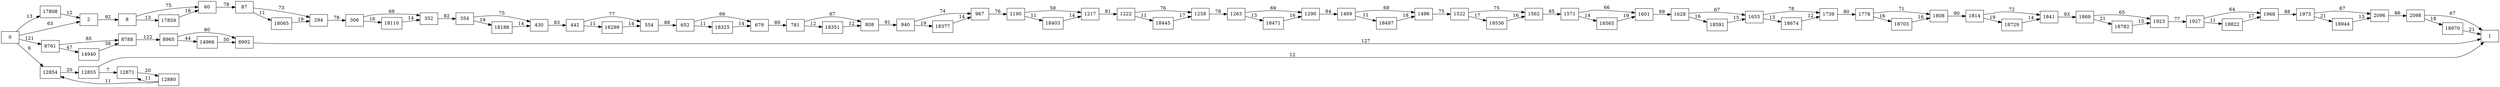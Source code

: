 digraph {
	graph [rankdir=LR]
	node [shape=rectangle]
	2 -> 8 [label=92]
	8 -> 60 [label=75]
	8 -> 17859 [label=13]
	60 -> 87 [label=78]
	87 -> 294 [label=73]
	87 -> 18065 [label=11]
	294 -> 306 [label=78]
	306 -> 352 [label=69]
	306 -> 18110 [label=16]
	352 -> 354 [label=82]
	354 -> 430 [label=75]
	354 -> 18188 [label=19]
	430 -> 442 [label=83]
	442 -> 554 [label=77]
	442 -> 18299 [label=11]
	554 -> 652 [label=88]
	652 -> 679 [label=66]
	652 -> 18325 [label=11]
	679 -> 781 [label=89]
	781 -> 808 [label=67]
	781 -> 18351 [label=12]
	808 -> 940 [label=91]
	940 -> 967 [label=74]
	940 -> 18377 [label=19]
	967 -> 1190 [label=76]
	1190 -> 1217 [label=59]
	1190 -> 18403 [label=11]
	1217 -> 1222 [label=81]
	1222 -> 1258 [label=76]
	1222 -> 18445 [label=11]
	1258 -> 1263 [label=78]
	1263 -> 1290 [label=69]
	1263 -> 18471 [label=13]
	1290 -> 1469 [label=84]
	1469 -> 1496 [label=68]
	1469 -> 18497 [label=11]
	1496 -> 1522 [label=75]
	1522 -> 1562 [label=75]
	1522 -> 18536 [label=17]
	1562 -> 1571 [label=85]
	1571 -> 1601 [label=66]
	1571 -> 18565 [label=14]
	1601 -> 1628 [label=89]
	1628 -> 1655 [label=67]
	1628 -> 18591 [label=16]
	1655 -> 1739 [label=78]
	1655 -> 18674 [label=13]
	1739 -> 1778 [label=80]
	1778 -> 1808 [label=71]
	1778 -> 18703 [label=16]
	1808 -> 1814 [label=90]
	1814 -> 1841 [label=72]
	1814 -> 18729 [label=19]
	1841 -> 1869 [label=93]
	1869 -> 1923 [label=65]
	1869 -> 18782 [label=21]
	1923 -> 1927 [label=77]
	1927 -> 1968 [label=64]
	1927 -> 18822 [label=11]
	1968 -> 1973 [label=88]
	1973 -> 2096 [label=67]
	1973 -> 18944 [label=21]
	2096 -> 2098 [label=86]
	2098 -> 1 [label=67]
	2098 -> 18970 [label=18]
	8761 -> 8788 [label=85]
	8761 -> 14940 [label=47]
	8788 -> 8965 [label=122]
	8965 -> 8992 [label=80]
	8965 -> 14966 [label=44]
	8992 -> 1 [label=127]
	12854 -> 12855 [label=20]
	12855 -> 12871 [label=7]
	12855 -> 1 [label=12]
	12871 -> 12880 [label=20]
	12880 -> 12871 [label=11]
	12880 -> 12854 [label=11]
	14940 -> 8788 [label=38]
	14966 -> 8992 [label=50]
	17808 -> 2 [label=12]
	17859 -> 60 [label=18]
	18065 -> 294 [label=19]
	18110 -> 352 [label=14]
	18188 -> 430 [label=14]
	18299 -> 554 [label=14]
	18325 -> 679 [label=14]
	18351 -> 808 [label=12]
	18377 -> 967 [label=14]
	18403 -> 1217 [label=14]
	18445 -> 1258 [label=17]
	18471 -> 1290 [label=16]
	18497 -> 1496 [label=18]
	18536 -> 1562 [label=16]
	18565 -> 1601 [label=19]
	18591 -> 1655 [label=15]
	18674 -> 1739 [label=12]
	18703 -> 1808 [label=16]
	18729 -> 1841 [label=14]
	18782 -> 1923 [label=15]
	18822 -> 1968 [label=17]
	18944 -> 2096 [label=13]
	18970 -> 1 [label=21]
	0 -> 2 [label=63]
	0 -> 8761 [label=121]
	0 -> 12854 [label=6]
	0 -> 17808 [label=13]
}
